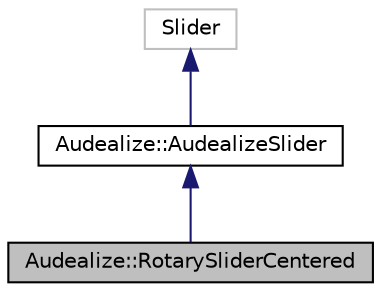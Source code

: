 digraph "Audealize::RotarySliderCentered"
{
  edge [fontname="Helvetica",fontsize="10",labelfontname="Helvetica",labelfontsize="10"];
  node [fontname="Helvetica",fontsize="10",shape=record];
  Node1 [label="Audealize::RotarySliderCentered",height=0.2,width=0.4,color="black", fillcolor="grey75", style="filled", fontcolor="black"];
  Node2 -> Node1 [dir="back",color="midnightblue",fontsize="10",style="solid",fontname="Helvetica"];
  Node2 [label="Audealize::AudealizeSlider",height=0.2,width=0.4,color="black", fillcolor="white", style="filled",URL="$class_audealize_1_1_audealize_slider.html"];
  Node3 -> Node2 [dir="back",color="midnightblue",fontsize="10",style="solid",fontname="Helvetica"];
  Node3 [label="Slider",height=0.2,width=0.4,color="grey75", fillcolor="white", style="filled"];
}

